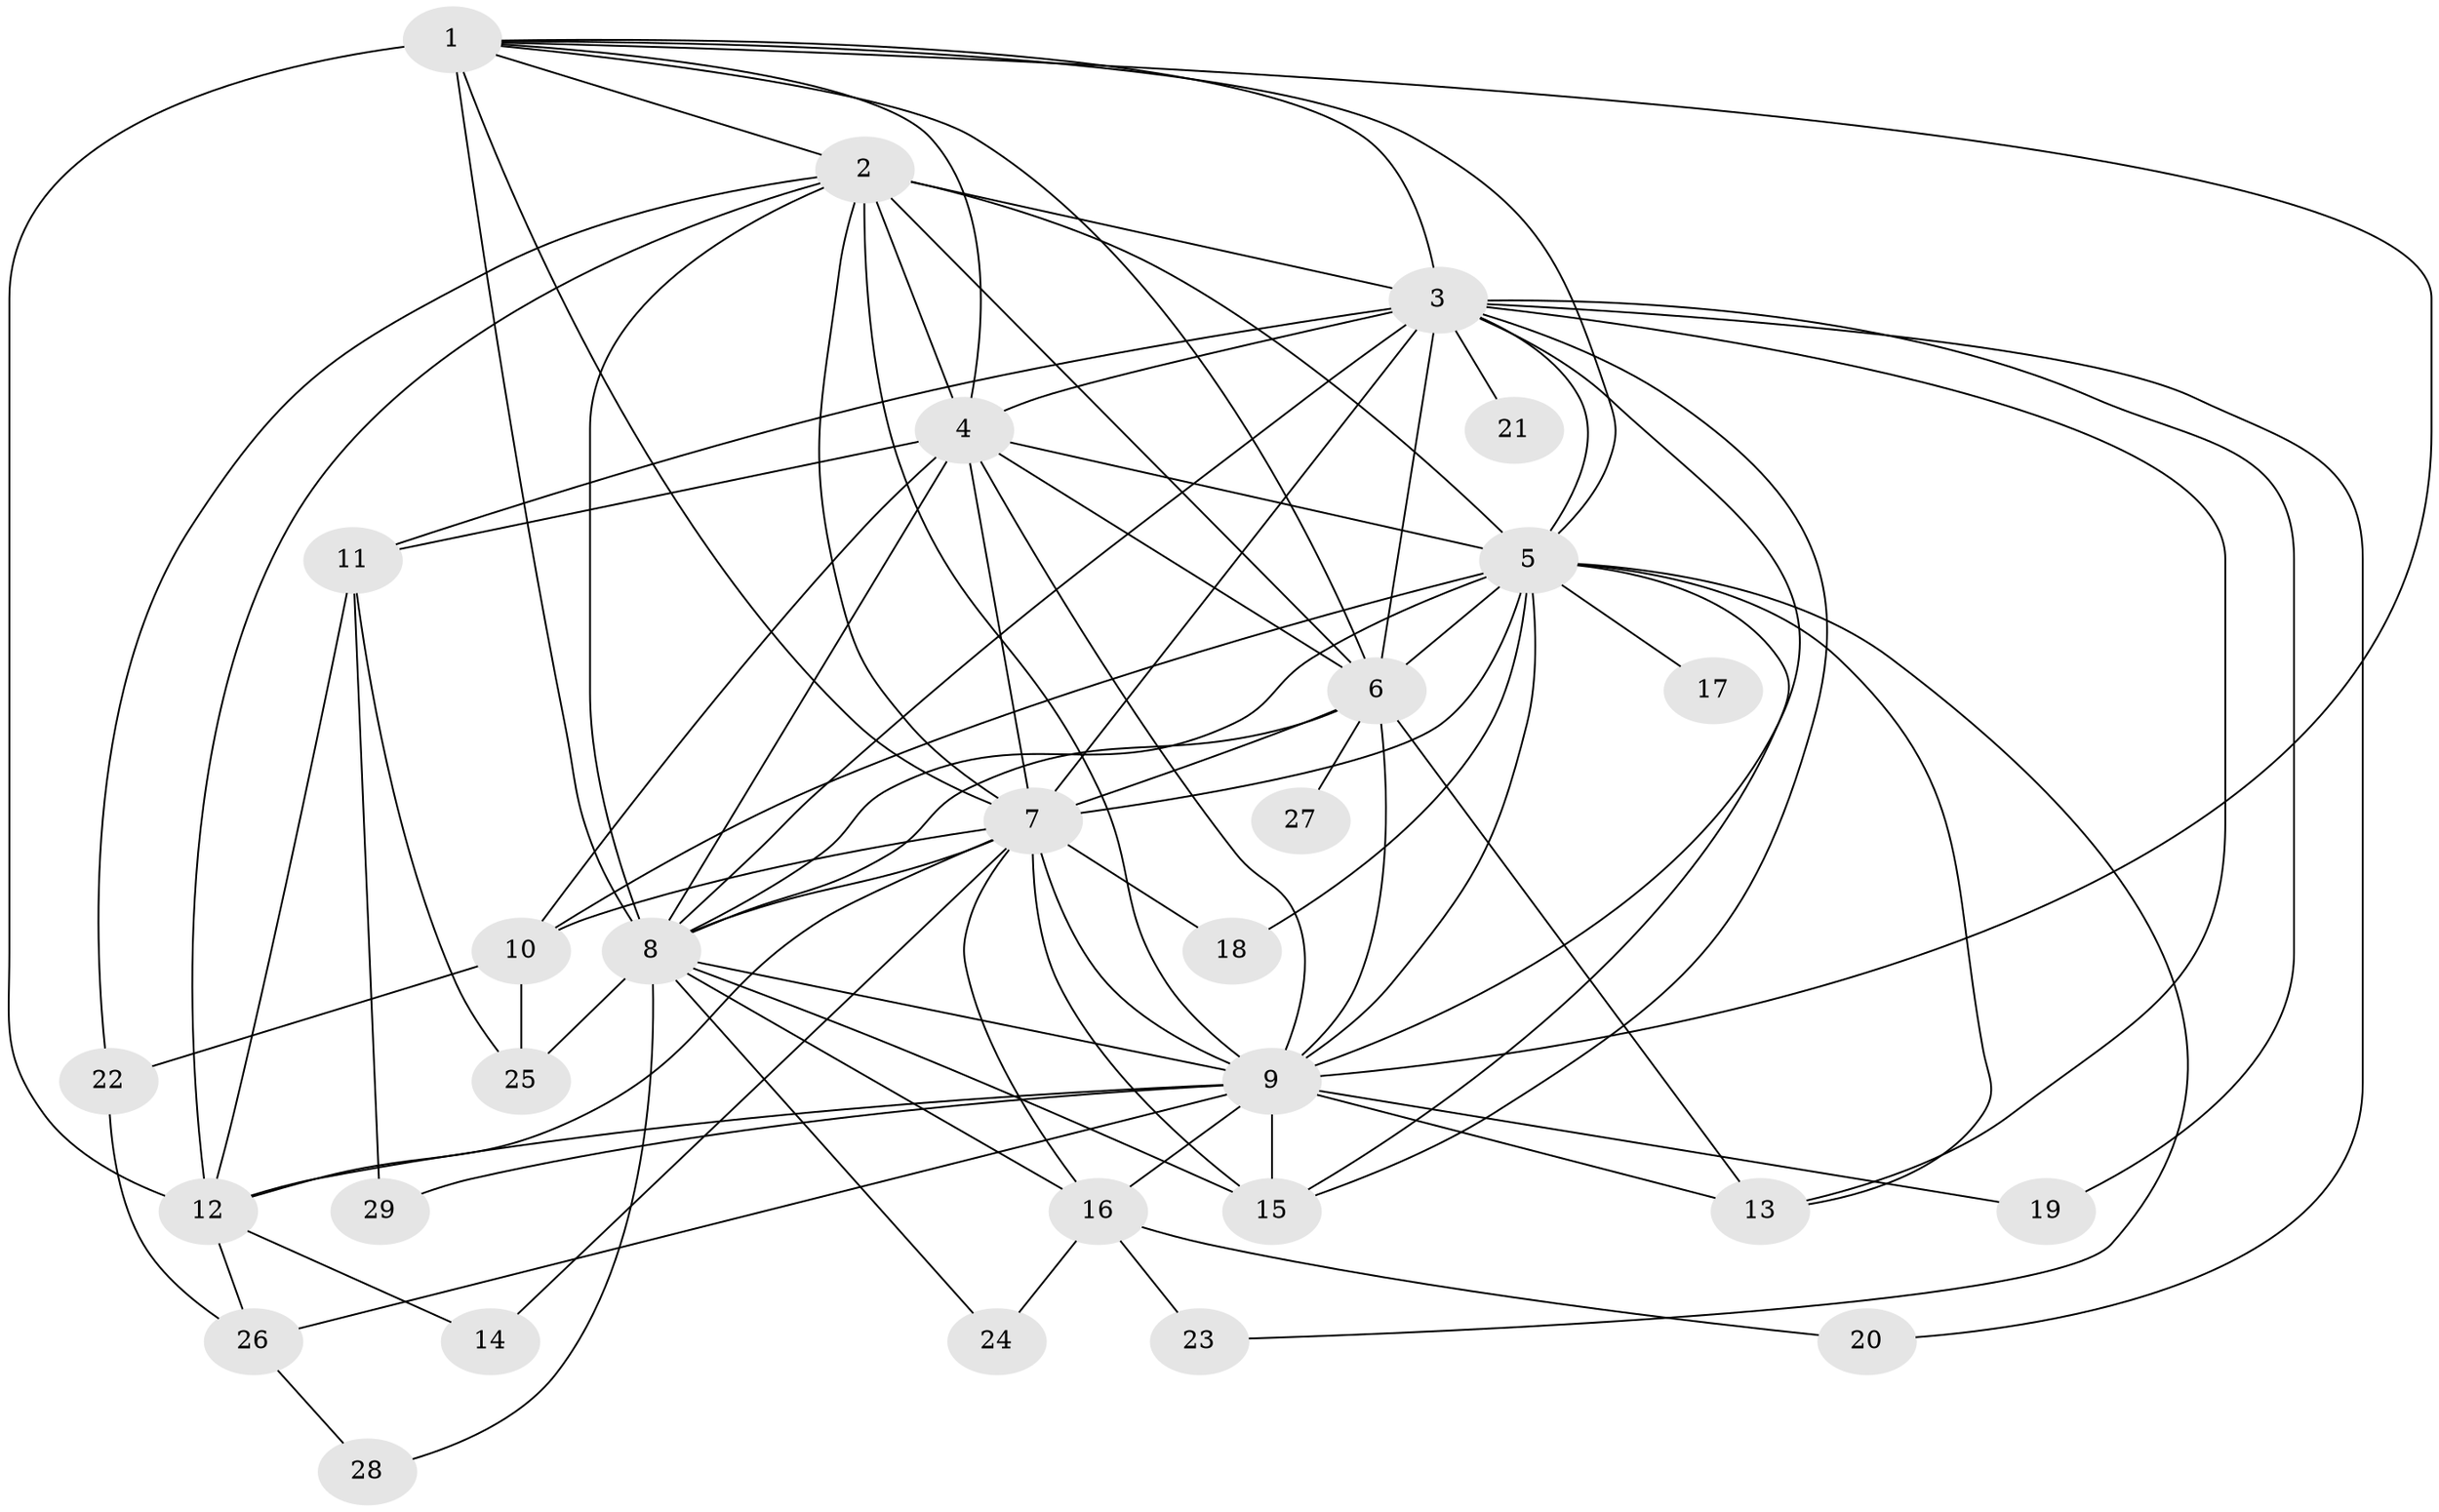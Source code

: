 // original degree distribution, {17: 0.05263157894736842, 14: 0.017543859649122806, 13: 0.03508771929824561, 20: 0.017543859649122806, 18: 0.017543859649122806, 15: 0.017543859649122806, 19: 0.017543859649122806, 5: 0.017543859649122806, 3: 0.21052631578947367, 2: 0.5614035087719298, 6: 0.017543859649122806, 4: 0.017543859649122806}
// Generated by graph-tools (version 1.1) at 2025/34/03/09/25 02:34:42]
// undirected, 29 vertices, 85 edges
graph export_dot {
graph [start="1"]
  node [color=gray90,style=filled];
  1;
  2;
  3;
  4;
  5;
  6;
  7;
  8;
  9;
  10;
  11;
  12;
  13;
  14;
  15;
  16;
  17;
  18;
  19;
  20;
  21;
  22;
  23;
  24;
  25;
  26;
  27;
  28;
  29;
  1 -- 2 [weight=2.0];
  1 -- 3 [weight=1.0];
  1 -- 4 [weight=1.0];
  1 -- 5 [weight=1.0];
  1 -- 6 [weight=1.0];
  1 -- 7 [weight=2.0];
  1 -- 8 [weight=1.0];
  1 -- 9 [weight=1.0];
  1 -- 12 [weight=6.0];
  2 -- 3 [weight=3.0];
  2 -- 4 [weight=2.0];
  2 -- 5 [weight=3.0];
  2 -- 6 [weight=2.0];
  2 -- 7 [weight=3.0];
  2 -- 8 [weight=2.0];
  2 -- 9 [weight=3.0];
  2 -- 12 [weight=1.0];
  2 -- 22 [weight=2.0];
  3 -- 4 [weight=1.0];
  3 -- 5 [weight=1.0];
  3 -- 6 [weight=1.0];
  3 -- 7 [weight=1.0];
  3 -- 8 [weight=2.0];
  3 -- 9 [weight=1.0];
  3 -- 11 [weight=3.0];
  3 -- 13 [weight=1.0];
  3 -- 15 [weight=1.0];
  3 -- 19 [weight=1.0];
  3 -- 20 [weight=1.0];
  3 -- 21 [weight=1.0];
  4 -- 5 [weight=1.0];
  4 -- 6 [weight=1.0];
  4 -- 7 [weight=1.0];
  4 -- 8 [weight=1.0];
  4 -- 9 [weight=2.0];
  4 -- 10 [weight=1.0];
  4 -- 11 [weight=5.0];
  5 -- 6 [weight=1.0];
  5 -- 7 [weight=1.0];
  5 -- 8 [weight=1.0];
  5 -- 9 [weight=1.0];
  5 -- 10 [weight=1.0];
  5 -- 13 [weight=1.0];
  5 -- 15 [weight=1.0];
  5 -- 17 [weight=1.0];
  5 -- 18 [weight=1.0];
  5 -- 23 [weight=1.0];
  6 -- 7 [weight=1.0];
  6 -- 8 [weight=1.0];
  6 -- 9 [weight=2.0];
  6 -- 13 [weight=1.0];
  6 -- 27 [weight=1.0];
  7 -- 8 [weight=1.0];
  7 -- 9 [weight=1.0];
  7 -- 10 [weight=1.0];
  7 -- 12 [weight=2.0];
  7 -- 14 [weight=1.0];
  7 -- 15 [weight=1.0];
  7 -- 16 [weight=1.0];
  7 -- 18 [weight=1.0];
  8 -- 9 [weight=1.0];
  8 -- 15 [weight=1.0];
  8 -- 16 [weight=1.0];
  8 -- 24 [weight=1.0];
  8 -- 25 [weight=1.0];
  8 -- 28 [weight=1.0];
  9 -- 12 [weight=1.0];
  9 -- 13 [weight=1.0];
  9 -- 15 [weight=1.0];
  9 -- 16 [weight=1.0];
  9 -- 19 [weight=1.0];
  9 -- 26 [weight=1.0];
  9 -- 29 [weight=1.0];
  10 -- 22 [weight=1.0];
  10 -- 25 [weight=1.0];
  11 -- 12 [weight=1.0];
  11 -- 25 [weight=1.0];
  11 -- 29 [weight=1.0];
  12 -- 14 [weight=1.0];
  12 -- 26 [weight=1.0];
  16 -- 20 [weight=1.0];
  16 -- 23 [weight=1.0];
  16 -- 24 [weight=1.0];
  22 -- 26 [weight=1.0];
  26 -- 28 [weight=1.0];
}
